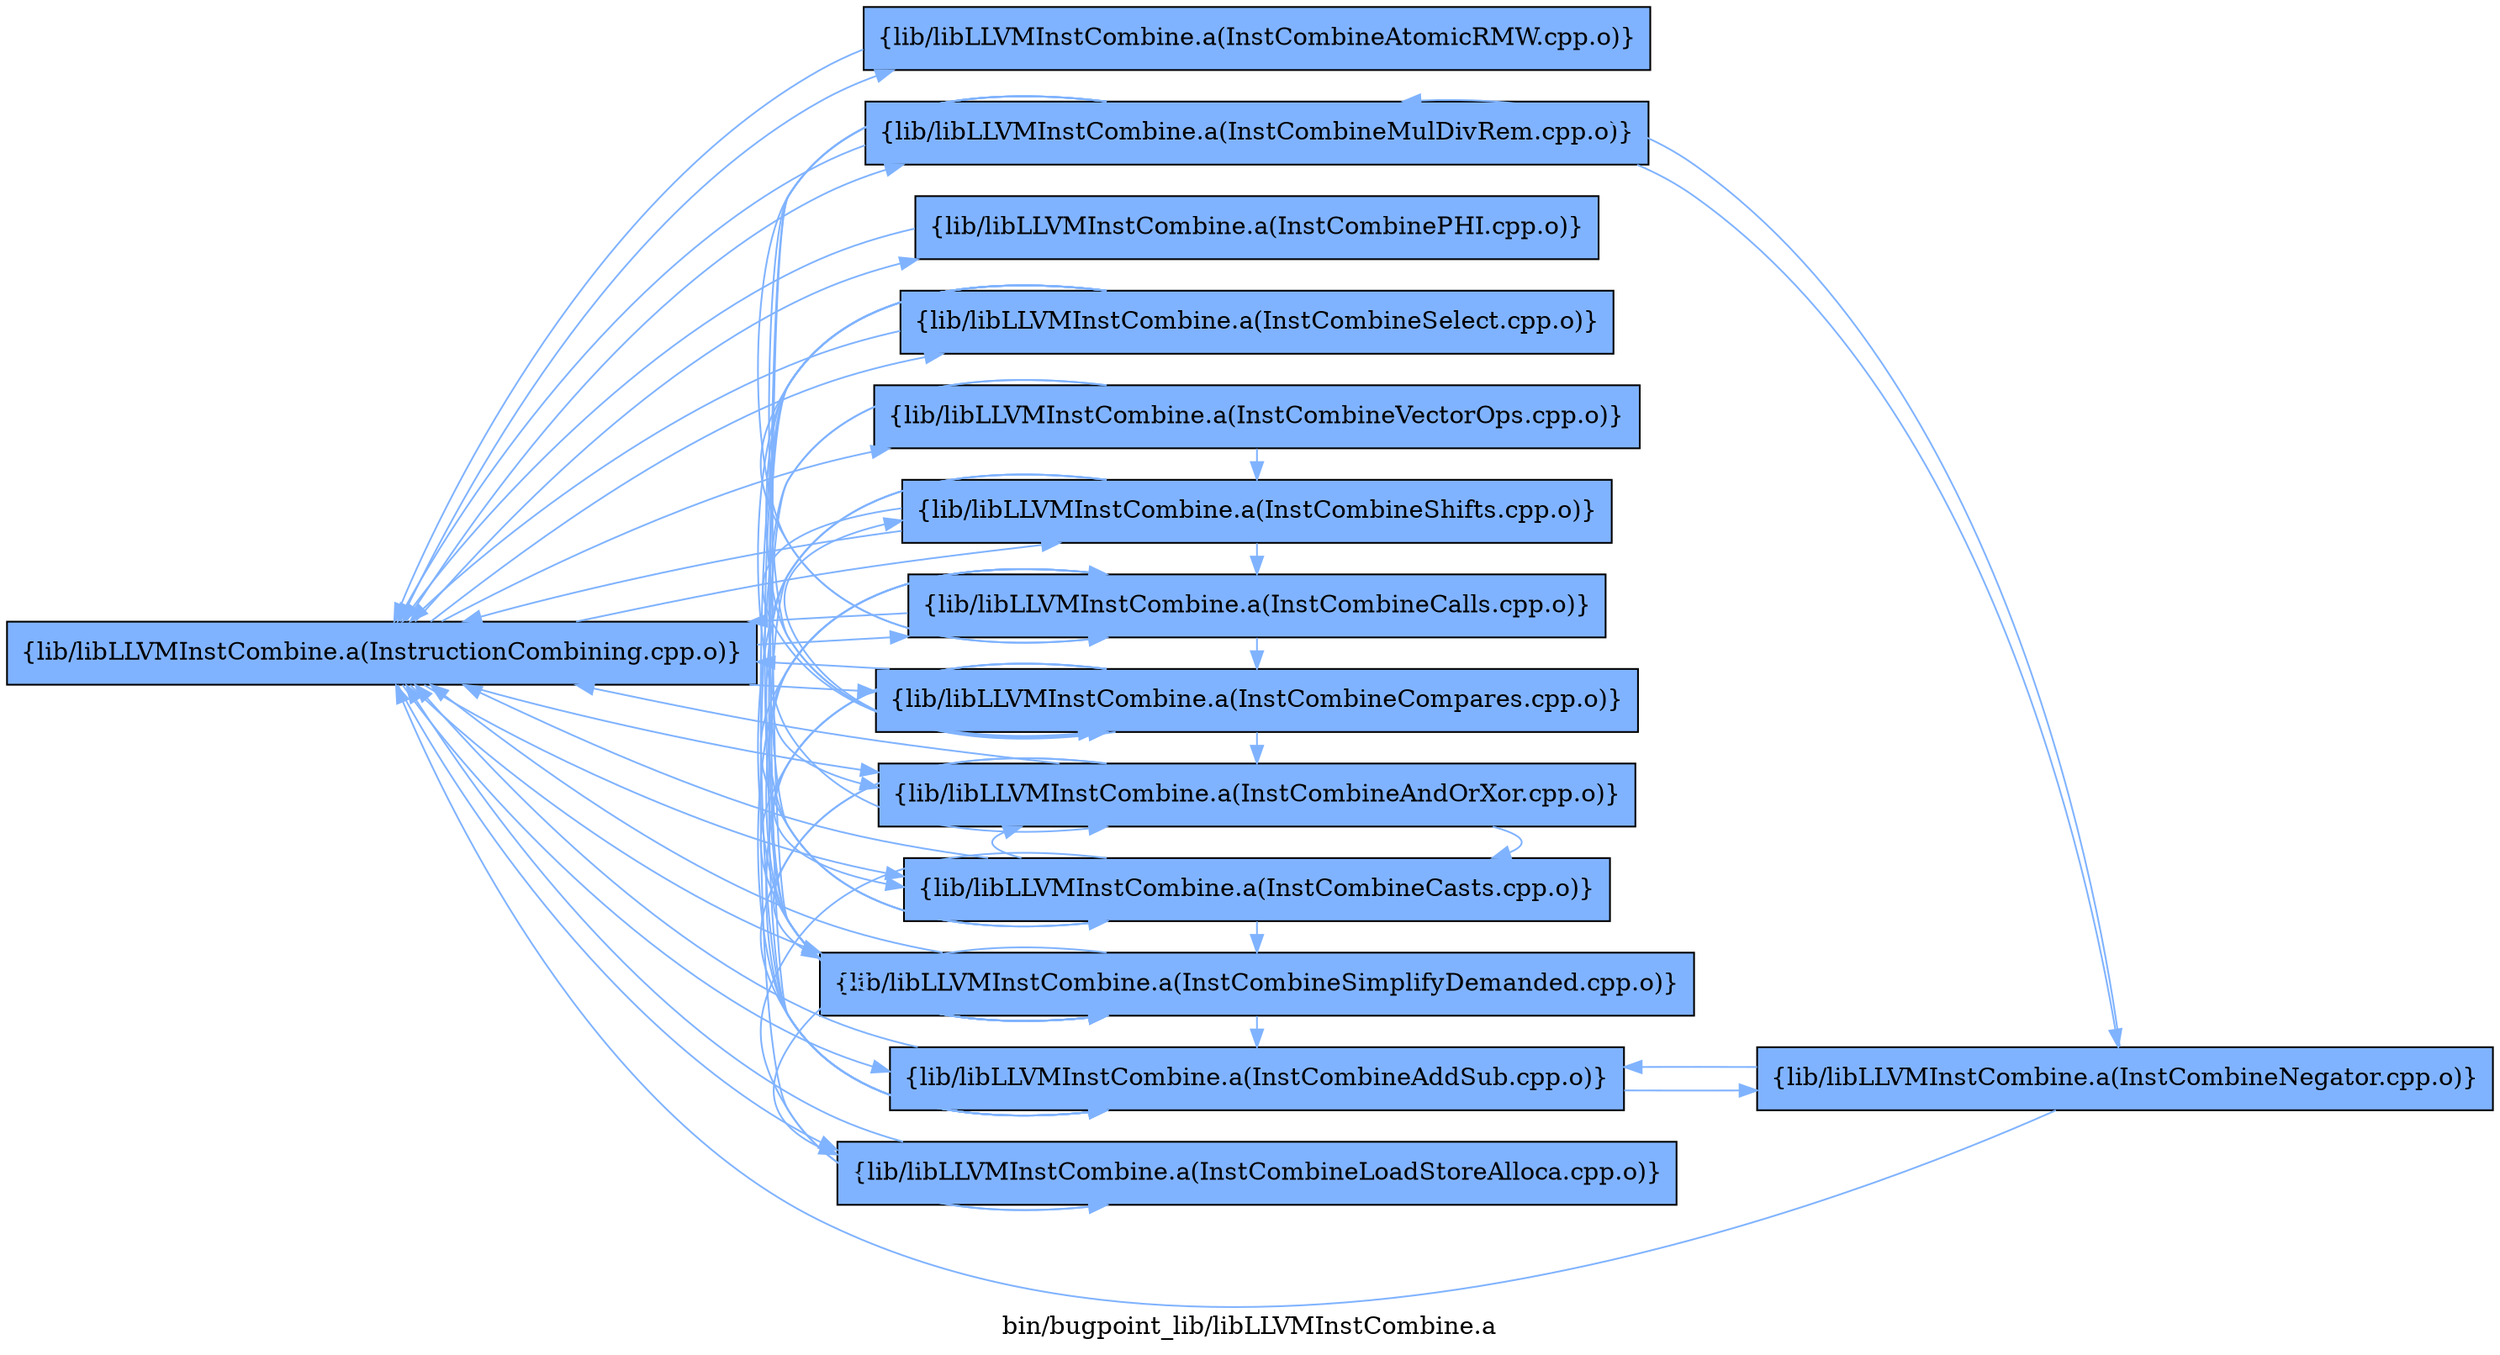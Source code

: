 digraph "bin/bugpoint_lib/libLLVMInstCombine.a" {
	label="bin/bugpoint_lib/libLLVMInstCombine.a";
	rankdir=LR;
	{ rank=same; Node0x5646d488bcb8;  }
	{ rank=same; Node0x5646d488b8a8; Node0x5646d488d7e8; Node0x5646d488d388; Node0x5646d488c6b8; Node0x5646d4889878; Node0x5646d48890f8; Node0x5646d4888d88; Node0x5646d488ae58; Node0x5646d489a0d8; Node0x5646d4899458; Node0x5646d4890fd8; Node0x5646d4891208; Node0x5646d4890bc8;  }
	{ rank=same; Node0x5646d488bcb8;  }
	{ rank=same; Node0x5646d488b8a8; Node0x5646d488d7e8; Node0x5646d488d388; Node0x5646d488c6b8; Node0x5646d4889878; Node0x5646d48890f8; Node0x5646d4888d88; Node0x5646d488ae58; Node0x5646d489a0d8; Node0x5646d4899458; Node0x5646d4890fd8; Node0x5646d4891208; Node0x5646d4890bc8;  }

	Node0x5646d488bcb8 [shape=record,shape=box,group=1,style=filled,fillcolor="0.600000 0.5 1",label="{lib/libLLVMInstCombine.a(InstructionCombining.cpp.o)}"];
	Node0x5646d488bcb8 -> Node0x5646d488b8a8[color="0.600000 0.5 1"];
	Node0x5646d488bcb8 -> Node0x5646d488d7e8[color="0.600000 0.5 1"];
	Node0x5646d488bcb8 -> Node0x5646d488d388[color="0.600000 0.5 1"];
	Node0x5646d488bcb8 -> Node0x5646d488c6b8[color="0.600000 0.5 1"];
	Node0x5646d488bcb8 -> Node0x5646d4889878[color="0.600000 0.5 1"];
	Node0x5646d488bcb8 -> Node0x5646d48890f8[color="0.600000 0.5 1"];
	Node0x5646d488bcb8 -> Node0x5646d4888d88[color="0.600000 0.5 1"];
	Node0x5646d488bcb8 -> Node0x5646d488ae58[color="0.600000 0.5 1"];
	Node0x5646d488bcb8 -> Node0x5646d489a0d8[color="0.600000 0.5 1"];
	Node0x5646d488bcb8 -> Node0x5646d4899458[color="0.600000 0.5 1"];
	Node0x5646d488bcb8 -> Node0x5646d4890fd8[color="0.600000 0.5 1"];
	Node0x5646d488bcb8 -> Node0x5646d4891208[color="0.600000 0.5 1"];
	Node0x5646d488bcb8 -> Node0x5646d4890bc8[color="0.600000 0.5 1"];
	Node0x5646d488b8a8 [shape=record,shape=box,group=1,style=filled,fillcolor="0.600000 0.5 1",label="{lib/libLLVMInstCombine.a(InstCombineAddSub.cpp.o)}"];
	Node0x5646d488b8a8 -> Node0x5646d488bcb8[color="0.600000 0.5 1"];
	Node0x5646d488b8a8 -> Node0x5646d4899868[color="0.600000 0.5 1"];
	Node0x5646d488d7e8 [shape=record,shape=box,group=1,style=filled,fillcolor="0.600000 0.5 1",label="{lib/libLLVMInstCombine.a(InstCombineAtomicRMW.cpp.o)}"];
	Node0x5646d488d7e8 -> Node0x5646d488bcb8[color="0.600000 0.5 1"];
	Node0x5646d488d388 [shape=record,shape=box,group=1,style=filled,fillcolor="0.600000 0.5 1",label="{lib/libLLVMInstCombine.a(InstCombineAndOrXor.cpp.o)}"];
	Node0x5646d488d388 -> Node0x5646d488bcb8[color="0.600000 0.5 1"];
	Node0x5646d488d388 -> Node0x5646d488b8a8[color="0.600000 0.5 1"];
	Node0x5646d488d388 -> Node0x5646d4889878[color="0.600000 0.5 1"];
	Node0x5646d488d388 -> Node0x5646d4891208[color="0.600000 0.5 1"];
	Node0x5646d488c6b8 [shape=record,shape=box,group=1,style=filled,fillcolor="0.600000 0.5 1",label="{lib/libLLVMInstCombine.a(InstCombineCalls.cpp.o)}"];
	Node0x5646d488c6b8 -> Node0x5646d488bcb8[color="0.600000 0.5 1"];
	Node0x5646d488c6b8 -> Node0x5646d488b8a8[color="0.600000 0.5 1"];
	Node0x5646d488c6b8 -> Node0x5646d488d388[color="0.600000 0.5 1"];
	Node0x5646d488c6b8 -> Node0x5646d48890f8[color="0.600000 0.5 1"];
	Node0x5646d488c6b8 -> Node0x5646d4891208[color="0.600000 0.5 1"];
	Node0x5646d4889878 [shape=record,shape=box,group=1,style=filled,fillcolor="0.600000 0.5 1",label="{lib/libLLVMInstCombine.a(InstCombineCasts.cpp.o)}"];
	Node0x5646d4889878 -> Node0x5646d488bcb8[color="0.600000 0.5 1"];
	Node0x5646d4889878 -> Node0x5646d488d388[color="0.600000 0.5 1"];
	Node0x5646d4889878 -> Node0x5646d488c6b8[color="0.600000 0.5 1"];
	Node0x5646d4889878 -> Node0x5646d4888d88[color="0.600000 0.5 1"];
	Node0x5646d4889878 -> Node0x5646d4891208[color="0.600000 0.5 1"];
	Node0x5646d48890f8 [shape=record,shape=box,group=1,style=filled,fillcolor="0.600000 0.5 1",label="{lib/libLLVMInstCombine.a(InstCombineCompares.cpp.o)}"];
	Node0x5646d48890f8 -> Node0x5646d488bcb8[color="0.600000 0.5 1"];
	Node0x5646d48890f8 -> Node0x5646d488b8a8[color="0.600000 0.5 1"];
	Node0x5646d48890f8 -> Node0x5646d488d388[color="0.600000 0.5 1"];
	Node0x5646d48890f8 -> Node0x5646d4889878[color="0.600000 0.5 1"];
	Node0x5646d48890f8 -> Node0x5646d4890fd8[color="0.600000 0.5 1"];
	Node0x5646d48890f8 -> Node0x5646d4891208[color="0.600000 0.5 1"];
	Node0x5646d4888d88 [shape=record,shape=box,group=1,style=filled,fillcolor="0.600000 0.5 1",label="{lib/libLLVMInstCombine.a(InstCombineLoadStoreAlloca.cpp.o)}"];
	Node0x5646d4888d88 -> Node0x5646d488bcb8[color="0.600000 0.5 1"];
	Node0x5646d488ae58 [shape=record,shape=box,group=1,style=filled,fillcolor="0.600000 0.5 1",label="{lib/libLLVMInstCombine.a(InstCombineMulDivRem.cpp.o)}"];
	Node0x5646d488ae58 -> Node0x5646d488bcb8[color="0.600000 0.5 1"];
	Node0x5646d488ae58 -> Node0x5646d488b8a8[color="0.600000 0.5 1"];
	Node0x5646d488ae58 -> Node0x5646d488c6b8[color="0.600000 0.5 1"];
	Node0x5646d488ae58 -> Node0x5646d48890f8[color="0.600000 0.5 1"];
	Node0x5646d488ae58 -> Node0x5646d4899868[color="0.600000 0.5 1"];
	Node0x5646d488ae58 -> Node0x5646d4891208[color="0.600000 0.5 1"];
	Node0x5646d489a0d8 [shape=record,shape=box,group=1,style=filled,fillcolor="0.600000 0.5 1",label="{lib/libLLVMInstCombine.a(InstCombinePHI.cpp.o)}"];
	Node0x5646d489a0d8 -> Node0x5646d488bcb8[color="0.600000 0.5 1"];
	Node0x5646d4899458 [shape=record,shape=box,group=1,style=filled,fillcolor="0.600000 0.5 1",label="{lib/libLLVMInstCombine.a(InstCombineSelect.cpp.o)}"];
	Node0x5646d4899458 -> Node0x5646d488bcb8[color="0.600000 0.5 1"];
	Node0x5646d4899458 -> Node0x5646d488b8a8[color="0.600000 0.5 1"];
	Node0x5646d4899458 -> Node0x5646d488d388[color="0.600000 0.5 1"];
	Node0x5646d4899458 -> Node0x5646d488c6b8[color="0.600000 0.5 1"];
	Node0x5646d4899458 -> Node0x5646d4889878[color="0.600000 0.5 1"];
	Node0x5646d4899458 -> Node0x5646d48890f8[color="0.600000 0.5 1"];
	Node0x5646d4899458 -> Node0x5646d4891208[color="0.600000 0.5 1"];
	Node0x5646d4890fd8 [shape=record,shape=box,group=1,style=filled,fillcolor="0.600000 0.5 1",label="{lib/libLLVMInstCombine.a(InstCombineShifts.cpp.o)}"];
	Node0x5646d4890fd8 -> Node0x5646d488bcb8[color="0.600000 0.5 1"];
	Node0x5646d4890fd8 -> Node0x5646d488b8a8[color="0.600000 0.5 1"];
	Node0x5646d4890fd8 -> Node0x5646d488c6b8[color="0.600000 0.5 1"];
	Node0x5646d4890fd8 -> Node0x5646d4889878[color="0.600000 0.5 1"];
	Node0x5646d4890fd8 -> Node0x5646d48890f8[color="0.600000 0.5 1"];
	Node0x5646d4890fd8 -> Node0x5646d4891208[color="0.600000 0.5 1"];
	Node0x5646d4891208 [shape=record,shape=box,group=1,style=filled,fillcolor="0.600000 0.5 1",label="{lib/libLLVMInstCombine.a(InstCombineSimplifyDemanded.cpp.o)}"];
	Node0x5646d4891208 -> Node0x5646d488bcb8[color="0.600000 0.5 1"];
	Node0x5646d4891208 -> Node0x5646d488b8a8[color="0.600000 0.5 1"];
	Node0x5646d4891208 -> Node0x5646d4888d88[color="0.600000 0.5 1"];
	Node0x5646d4890bc8 [shape=record,shape=box,group=1,style=filled,fillcolor="0.600000 0.5 1",label="{lib/libLLVMInstCombine.a(InstCombineVectorOps.cpp.o)}"];
	Node0x5646d4890bc8 -> Node0x5646d4888d88[color="0.600000 0.5 1"];
	Node0x5646d4890bc8 -> Node0x5646d4890fd8[color="0.600000 0.5 1"];
	Node0x5646d4890bc8 -> Node0x5646d4891208[color="0.600000 0.5 1"];
	Node0x5646d4899868 [shape=record,shape=box,group=1,style=filled,fillcolor="0.600000 0.5 1",label="{lib/libLLVMInstCombine.a(InstCombineNegator.cpp.o)}"];
	Node0x5646d4899868 -> Node0x5646d488bcb8[color="0.600000 0.5 1"];
	Node0x5646d4899868 -> Node0x5646d488b8a8[color="0.600000 0.5 1"];
	Node0x5646d4899868 -> Node0x5646d488ae58[color="0.600000 0.5 1"];
}
